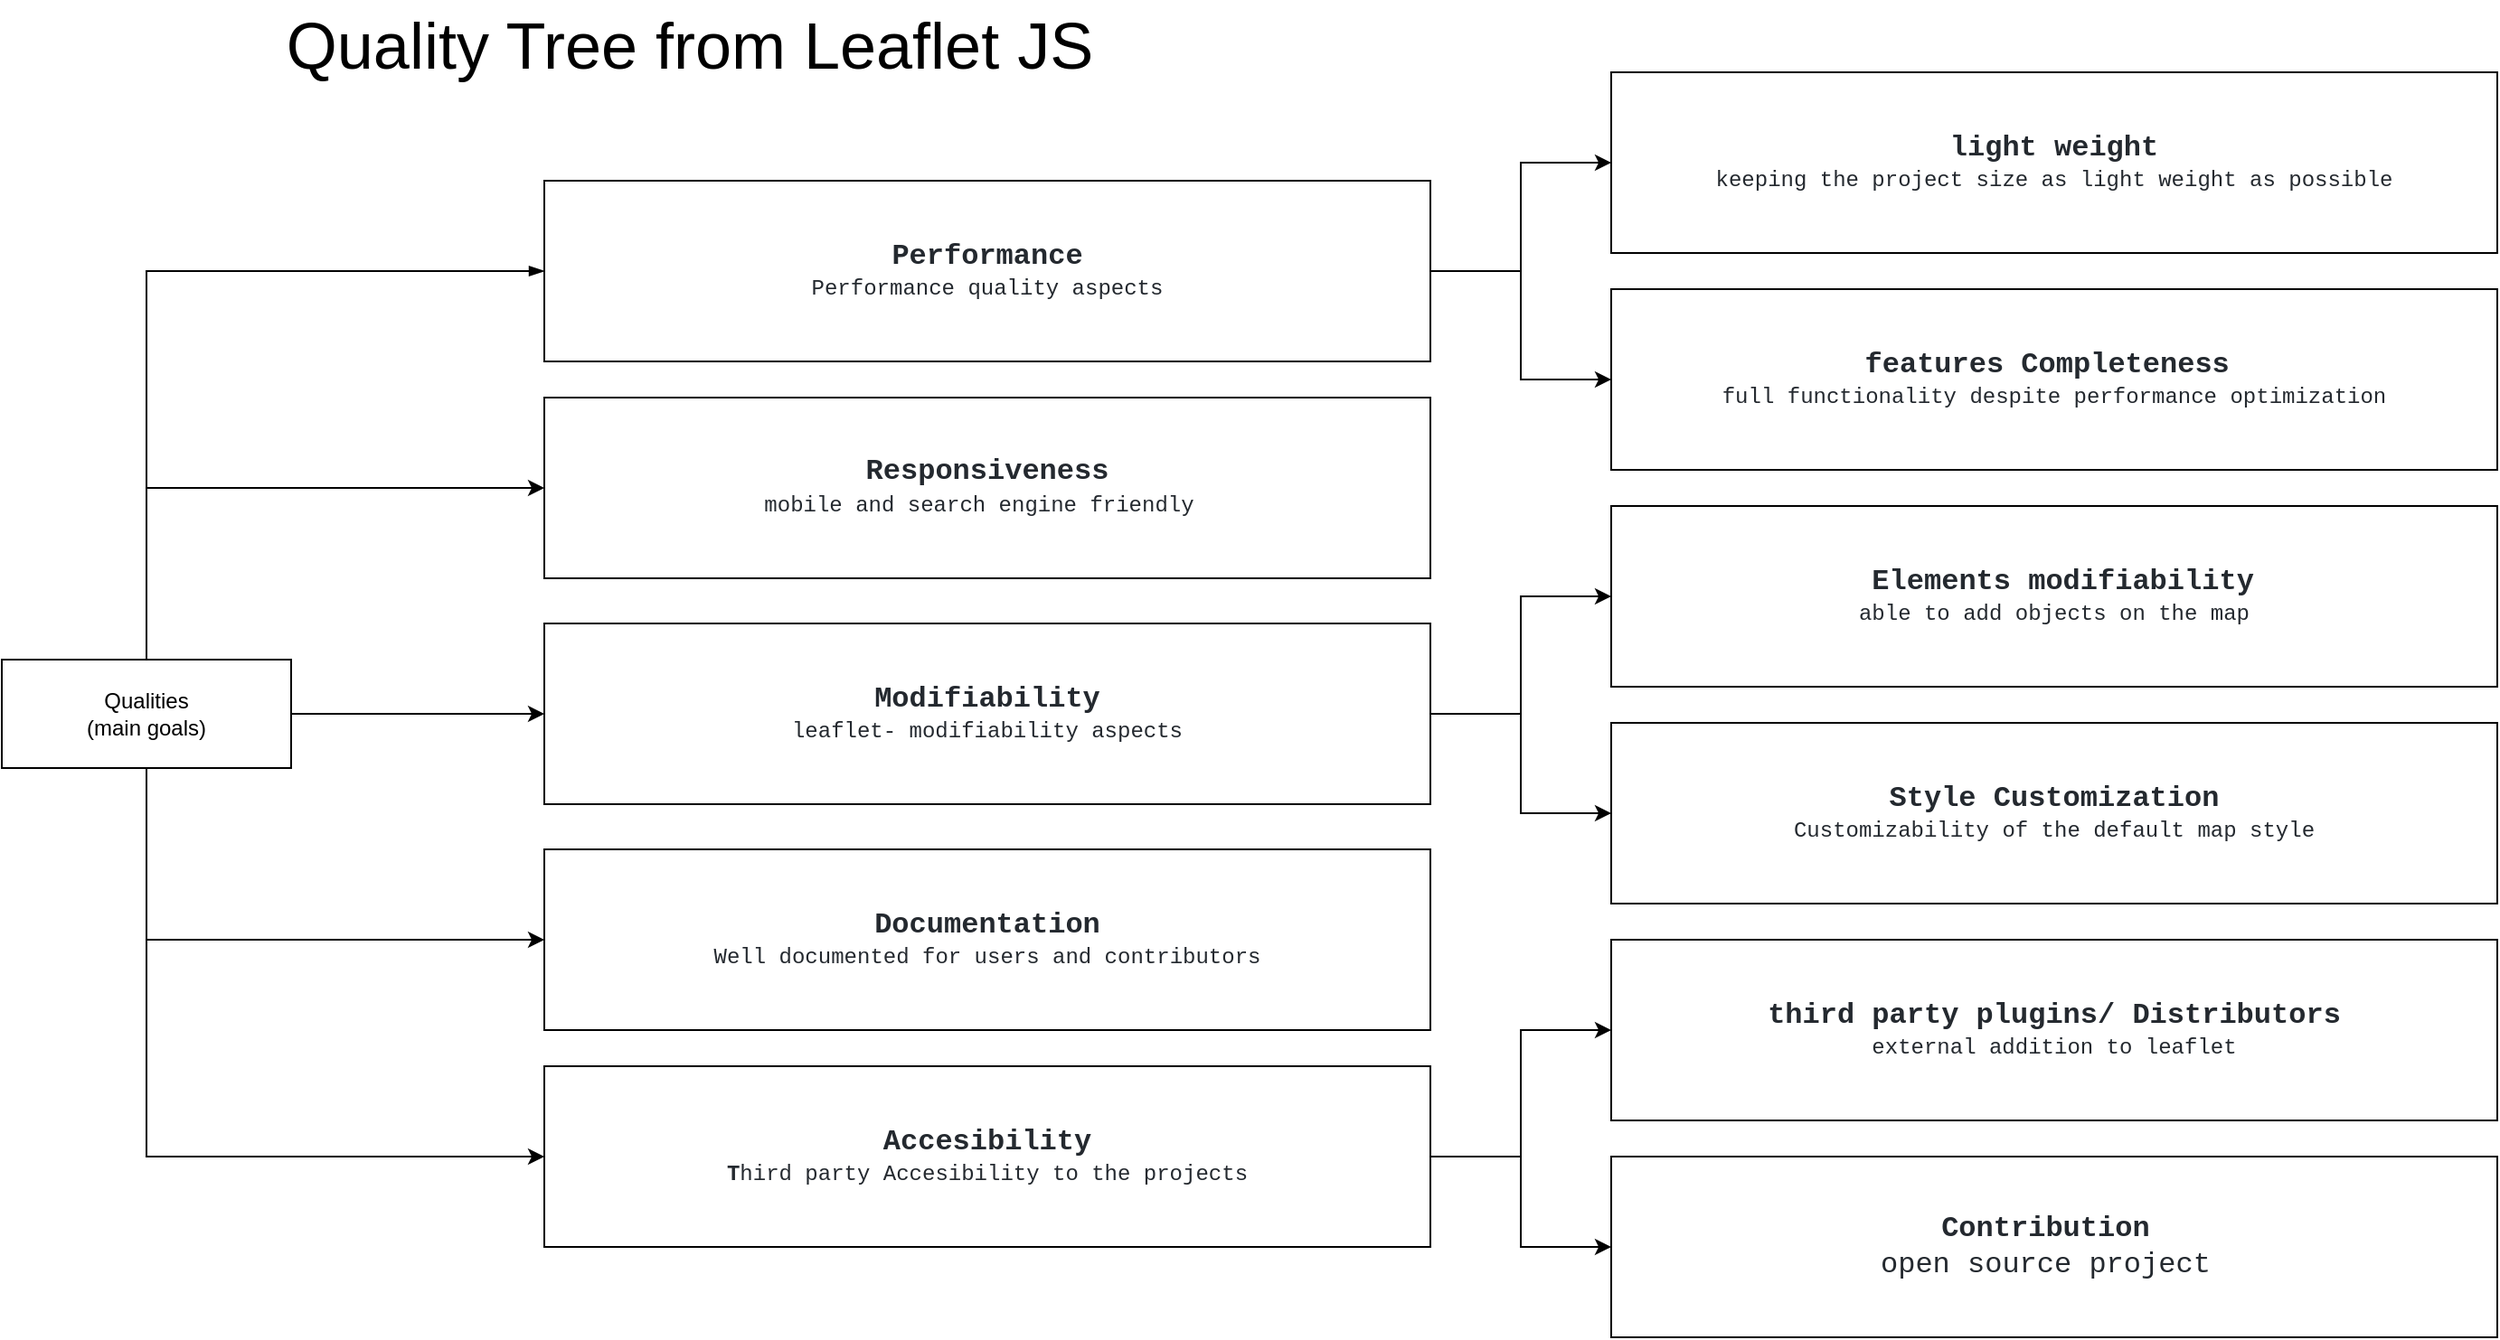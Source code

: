 <mxfile version="19.0.3" type="device"><diagram id="prtHgNgQTEPvFCAcTncT" name="Page-1"><mxGraphModel dx="1535" dy="962" grid="1" gridSize="10" guides="1" tooltips="1" connect="1" arrows="1" fold="1" page="1" pageScale="1" pageWidth="827" pageHeight="1169" math="0" shadow="0"><root><mxCell id="0"/><mxCell id="1" parent="0"/><mxCell id="dNxyNK7c78bLwvsdeMH5-15" value="" style="endArrow=blockThin;endFill=1;fontSize=11;edgeStyle=elbowEdgeStyle;elbow=vertical;rounded=0;exitX=0.5;exitY=0;exitDx=0;exitDy=0;entryX=0;entryY=0.5;entryDx=0;entryDy=0;" parent="1" source="Nb9B3yWlRVwf5LObC3p5-6" target="Nb9B3yWlRVwf5LObC3p5-7" edge="1"><mxGeometry relative="1" as="geometry"><mxPoint x="100" y="515" as="sourcePoint"/><mxPoint x="320" y="210" as="targetPoint"/><Array as="points"><mxPoint x="210" y="290"/><mxPoint x="270" y="210"/><mxPoint x="90" y="260"/><mxPoint x="130" y="210"/><mxPoint x="220" y="210"/></Array></mxGeometry></mxCell><mxCell id="Nb9B3yWlRVwf5LObC3p5-27" style="edgeStyle=orthogonalEdgeStyle;rounded=0;orthogonalLoop=1;jettySize=auto;html=1;fontSize=16;" edge="1" parent="1" source="Nb9B3yWlRVwf5LObC3p5-6" target="Nb9B3yWlRVwf5LObC3p5-10"><mxGeometry relative="1" as="geometry"><Array as="points"><mxPoint x="240" y="535"/><mxPoint x="240" y="535"/></Array></mxGeometry></mxCell><mxCell id="Nb9B3yWlRVwf5LObC3p5-36" style="edgeStyle=orthogonalEdgeStyle;rounded=0;orthogonalLoop=1;jettySize=auto;html=1;entryX=0;entryY=0.5;entryDx=0;entryDy=0;fontSize=12;" edge="1" parent="1" source="Nb9B3yWlRVwf5LObC3p5-6" target="Nb9B3yWlRVwf5LObC3p5-30"><mxGeometry relative="1" as="geometry"><Array as="points"><mxPoint x="100" y="780"/></Array></mxGeometry></mxCell><mxCell id="Nb9B3yWlRVwf5LObC3p5-37" style="edgeStyle=orthogonalEdgeStyle;rounded=0;orthogonalLoop=1;jettySize=auto;html=1;entryX=0;entryY=0.5;entryDx=0;entryDy=0;fontSize=12;" edge="1" parent="1" source="Nb9B3yWlRVwf5LObC3p5-6" target="Nb9B3yWlRVwf5LObC3p5-34"><mxGeometry relative="1" as="geometry"><Array as="points"><mxPoint x="100" y="660"/><mxPoint x="320" y="660"/></Array></mxGeometry></mxCell><mxCell id="Nb9B3yWlRVwf5LObC3p5-38" style="edgeStyle=orthogonalEdgeStyle;rounded=0;orthogonalLoop=1;jettySize=auto;html=1;entryX=0;entryY=0.5;entryDx=0;entryDy=0;fontSize=12;" edge="1" parent="1" source="Nb9B3yWlRVwf5LObC3p5-6" target="Nb9B3yWlRVwf5LObC3p5-22"><mxGeometry relative="1" as="geometry"><Array as="points"><mxPoint x="100" y="410"/></Array></mxGeometry></mxCell><mxCell id="Nb9B3yWlRVwf5LObC3p5-6" value="Qualities&lt;br&gt;(main goals)" style="rounded=0;whiteSpace=wrap;html=1;" vertex="1" parent="1"><mxGeometry x="20" y="505" width="160" height="60" as="geometry"/></mxCell><mxCell id="Nb9B3yWlRVwf5LObC3p5-18" style="edgeStyle=orthogonalEdgeStyle;rounded=0;orthogonalLoop=1;jettySize=auto;html=1;fontSize=36;entryX=0;entryY=0.5;entryDx=0;entryDy=0;" edge="1" parent="1" source="Nb9B3yWlRVwf5LObC3p5-7" target="Nb9B3yWlRVwf5LObC3p5-17"><mxGeometry relative="1" as="geometry"><Array as="points"><mxPoint x="860" y="290"/><mxPoint x="860" y="230"/></Array></mxGeometry></mxCell><mxCell id="Nb9B3yWlRVwf5LObC3p5-20" style="edgeStyle=orthogonalEdgeStyle;rounded=0;orthogonalLoop=1;jettySize=auto;html=1;fontSize=36;" edge="1" parent="1" source="Nb9B3yWlRVwf5LObC3p5-7" target="Nb9B3yWlRVwf5LObC3p5-19"><mxGeometry relative="1" as="geometry"/></mxCell><mxCell id="Nb9B3yWlRVwf5LObC3p5-7" value="&lt;span style=&quot;color: rgb(36, 41, 47); font-family: ui-monospace, SFMono-Regular, &amp;quot;SF Mono&amp;quot;, Menlo, Consolas, &amp;quot;Liberation Mono&amp;quot;, monospace; text-align: start; background-color: rgb(255, 255, 255);&quot;&gt;&lt;span style=&quot;font-weight: 700; font-size: 16px;&quot;&gt;Performance&lt;/span&gt;&lt;br&gt;&lt;font style=&quot;font-size: 12px;&quot;&gt;Performance quality aspects&lt;/font&gt;&lt;br&gt;&lt;/span&gt;" style="rounded=0;whiteSpace=wrap;html=1;" vertex="1" parent="1"><mxGeometry x="320" y="240" width="490" height="100" as="geometry"/></mxCell><mxCell id="Nb9B3yWlRVwf5LObC3p5-25" style="edgeStyle=orthogonalEdgeStyle;rounded=0;orthogonalLoop=1;jettySize=auto;html=1;entryX=0;entryY=0.5;entryDx=0;entryDy=0;fontSize=36;" edge="1" parent="1" source="Nb9B3yWlRVwf5LObC3p5-10" target="Nb9B3yWlRVwf5LObC3p5-23"><mxGeometry relative="1" as="geometry"/></mxCell><mxCell id="Nb9B3yWlRVwf5LObC3p5-26" style="edgeStyle=orthogonalEdgeStyle;rounded=0;orthogonalLoop=1;jettySize=auto;html=1;fontSize=16;" edge="1" parent="1" source="Nb9B3yWlRVwf5LObC3p5-10" target="Nb9B3yWlRVwf5LObC3p5-11"><mxGeometry relative="1" as="geometry"/></mxCell><mxCell id="Nb9B3yWlRVwf5LObC3p5-10" value="&lt;span style=&quot;color: rgb(36, 41, 47); font-family: ui-monospace, SFMono-Regular, &amp;quot;SF Mono&amp;quot;, Menlo, Consolas, &amp;quot;Liberation Mono&amp;quot;, monospace; text-align: start; background-color: rgb(255, 255, 255);&quot;&gt;&lt;b&gt;&lt;font style=&quot;font-size: 16px;&quot;&gt;Modifiability&lt;/font&gt;&lt;/b&gt;&lt;br&gt;leaflet- modifiability aspects&lt;br&gt;&lt;/span&gt;" style="rounded=0;whiteSpace=wrap;html=1;" vertex="1" parent="1"><mxGeometry x="320" y="485" width="490" height="100" as="geometry"/></mxCell><mxCell id="Nb9B3yWlRVwf5LObC3p5-11" value="&lt;span style=&quot;color: rgb(36, 41, 47); font-family: ui-monospace, SFMono-Regular, &amp;quot;SF Mono&amp;quot;, Menlo, Consolas, &amp;quot;Liberation Mono&amp;quot;, monospace; text-align: start; background-color: rgb(255, 255, 255); font-size: 16px;&quot;&gt;&lt;b&gt;&amp;nbsp;Elements modifiability&lt;/b&gt;&lt;br&gt;&lt;/span&gt;&lt;span style=&quot;color: rgb(36, 41, 47); font-family: ui-monospace, SFMono-Regular, &amp;quot;SF Mono&amp;quot;, Menlo, Consolas, &amp;quot;Liberation Mono&amp;quot;, monospace; text-align: start; background-color: rgb(255, 255, 255);&quot;&gt;&lt;font style=&quot;font-size: 12px;&quot;&gt;able to add objects on the map&lt;/font&gt;&lt;br&gt;&lt;/span&gt;" style="rounded=0;whiteSpace=wrap;html=1;" vertex="1" parent="1"><mxGeometry x="910" y="420" width="490" height="100" as="geometry"/></mxCell><mxCell id="Nb9B3yWlRVwf5LObC3p5-16" value="Quality Tree from Leaflet JS" style="text;html=1;align=center;verticalAlign=middle;resizable=0;points=[];autosize=1;strokeColor=none;fillColor=none;fontSize=36;" vertex="1" parent="1"><mxGeometry x="170" y="140" width="460" height="50" as="geometry"/></mxCell><mxCell id="Nb9B3yWlRVwf5LObC3p5-17" value="&lt;span style=&quot;color: rgb(36, 41, 47); font-family: ui-monospace, SFMono-Regular, &amp;quot;SF Mono&amp;quot;, Menlo, Consolas, &amp;quot;Liberation Mono&amp;quot;, monospace; text-align: start; background-color: rgb(255, 255, 255);&quot;&gt;&lt;b&gt;&lt;font style=&quot;font-size: 16px;&quot;&gt;light weight&lt;/font&gt;&lt;/b&gt;&lt;br&gt;keeping the project size as light weight as possible&lt;br&gt;&lt;/span&gt;" style="rounded=0;whiteSpace=wrap;html=1;" vertex="1" parent="1"><mxGeometry x="910" y="180" width="490" height="100" as="geometry"/></mxCell><mxCell id="Nb9B3yWlRVwf5LObC3p5-19" value="&lt;span style=&quot;color: rgb(36, 41, 47); font-family: ui-monospace, SFMono-Regular, &amp;quot;SF Mono&amp;quot;, Menlo, Consolas, &amp;quot;Liberation Mono&amp;quot;, monospace; font-weight: 700; text-align: start; background-color: rgb(255, 255, 255);&quot;&gt;&lt;font style=&quot;font-size: 16px;&quot;&gt;features Completeness&lt;/font&gt;&lt;span style=&quot;font-size: 13px;&quot;&gt;&amp;nbsp;&lt;/span&gt;&lt;br&gt;&lt;/span&gt;&lt;span style=&quot;color: rgb(36, 41, 47); font-family: ui-monospace, SFMono-Regular, &amp;quot;SF Mono&amp;quot;, Menlo, Consolas, &amp;quot;Liberation Mono&amp;quot;, monospace; text-align: start; background-color: rgb(255, 255, 255);&quot;&gt;full functionality&lt;/span&gt;&lt;span style=&quot;color: rgb(36, 41, 47); font-family: ui-monospace, SFMono-Regular, &amp;quot;SF Mono&amp;quot;, Menlo, Consolas, &amp;quot;Liberation Mono&amp;quot;, monospace; font-weight: 700; text-align: start; background-color: rgb(255, 255, 255);&quot;&gt;&amp;nbsp;&lt;/span&gt;&lt;span style=&quot;color: rgb(36, 41, 47); font-family: ui-monospace, SFMono-Regular, &amp;quot;SF Mono&amp;quot;, Menlo, Consolas, &amp;quot;Liberation Mono&amp;quot;, monospace; text-align: start; background-color: rgb(255, 255, 255);&quot;&gt;despite performance optimization&lt;/span&gt;" style="rounded=0;whiteSpace=wrap;html=1;" vertex="1" parent="1"><mxGeometry x="910" y="300" width="490" height="100" as="geometry"/></mxCell><mxCell id="Nb9B3yWlRVwf5LObC3p5-22" value="&lt;span style=&quot;color: rgb(36, 41, 47); font-family: ui-monospace, SFMono-Regular, &amp;quot;SF Mono&amp;quot;, Menlo, Consolas, &amp;quot;Liberation Mono&amp;quot;, monospace; text-align: start; background-color: rgb(255, 255, 255);&quot;&gt;&lt;font style=&quot;&quot;&gt;&lt;b style=&quot;&quot;&gt;&lt;font style=&quot;font-size: 16px;&quot;&gt;Responsiveness&lt;/font&gt;&lt;/b&gt;&lt;br&gt;&lt;font style=&quot;font-size: 12px;&quot;&gt;mobile and search engine friendly&lt;/font&gt;&lt;b style=&quot;font-size: 15px;&quot;&gt;&amp;nbsp;&lt;/b&gt;&lt;br&gt;&lt;/font&gt;&lt;/span&gt;" style="rounded=0;whiteSpace=wrap;html=1;" vertex="1" parent="1"><mxGeometry x="320" y="360" width="490" height="100" as="geometry"/></mxCell><mxCell id="Nb9B3yWlRVwf5LObC3p5-23" value="&lt;span style=&quot;color: rgb(36, 41, 47); font-family: ui-monospace, SFMono-Regular, &amp;quot;SF Mono&amp;quot;, Menlo, Consolas, &amp;quot;Liberation Mono&amp;quot;, monospace; text-align: start; background-color: rgb(255, 255, 255);&quot;&gt;&lt;font style=&quot;font-weight: 700; font-size: 16px;&quot;&gt;Style Customization&lt;/font&gt;&lt;br&gt;Customizability of the default map style&lt;br&gt;&lt;/span&gt;" style="rounded=0;whiteSpace=wrap;html=1;" vertex="1" parent="1"><mxGeometry x="910" y="540" width="490" height="100" as="geometry"/></mxCell><mxCell id="Nb9B3yWlRVwf5LObC3p5-29" value="&lt;span style=&quot;color: rgb(36, 41, 47); font-family: ui-monospace, SFMono-Regular, &amp;quot;SF Mono&amp;quot;, Menlo, Consolas, &amp;quot;Liberation Mono&amp;quot;, monospace; font-weight: 700; text-align: start; background-color: rgb(255, 255, 255);&quot;&gt;&lt;font style=&quot;font-size: 16px;&quot;&gt;third party plugins/ Distributors&lt;br&gt;&lt;/font&gt;&lt;/span&gt;&lt;span style=&quot;color: rgb(36, 41, 47); font-family: ui-monospace, SFMono-Regular, &amp;quot;SF Mono&amp;quot;, Menlo, Consolas, &amp;quot;Liberation Mono&amp;quot;, monospace; text-align: start; background-color: rgb(255, 255, 255);&quot;&gt;external addition to leaflet&lt;br&gt;&lt;/span&gt;" style="rounded=0;whiteSpace=wrap;html=1;" vertex="1" parent="1"><mxGeometry x="910" y="660" width="490" height="100" as="geometry"/></mxCell><mxCell id="Nb9B3yWlRVwf5LObC3p5-32" style="edgeStyle=orthogonalEdgeStyle;rounded=0;orthogonalLoop=1;jettySize=auto;html=1;entryX=0;entryY=0.5;entryDx=0;entryDy=0;fontSize=16;" edge="1" parent="1" source="Nb9B3yWlRVwf5LObC3p5-30" target="Nb9B3yWlRVwf5LObC3p5-29"><mxGeometry relative="1" as="geometry"/></mxCell><mxCell id="Nb9B3yWlRVwf5LObC3p5-33" style="edgeStyle=orthogonalEdgeStyle;rounded=0;orthogonalLoop=1;jettySize=auto;html=1;entryX=0;entryY=0.5;entryDx=0;entryDy=0;fontSize=16;" edge="1" parent="1" source="Nb9B3yWlRVwf5LObC3p5-30" target="Nb9B3yWlRVwf5LObC3p5-31"><mxGeometry relative="1" as="geometry"/></mxCell><mxCell id="Nb9B3yWlRVwf5LObC3p5-30" value="&lt;span style=&quot;color: rgb(36, 41, 47); font-family: ui-monospace, SFMono-Regular, &amp;quot;SF Mono&amp;quot;, Menlo, Consolas, &amp;quot;Liberation Mono&amp;quot;, monospace; font-size: 16px; font-weight: 700; text-align: start; background-color: rgb(255, 255, 255);&quot;&gt;Accesibility&lt;/span&gt;&lt;span style=&quot;color: rgb(36, 41, 47); font-family: ui-monospace, SFMono-Regular, &amp;quot;SF Mono&amp;quot;, Menlo, Consolas, &amp;quot;Liberation Mono&amp;quot;, monospace; font-weight: 700; text-align: start; background-color: rgb(255, 255, 255);&quot;&gt;&lt;br&gt;T&lt;/span&gt;&lt;span style=&quot;color: rgb(36, 41, 47); font-family: ui-monospace, SFMono-Regular, &amp;quot;SF Mono&amp;quot;, Menlo, Consolas, &amp;quot;Liberation Mono&amp;quot;, monospace; text-align: start; background-color: rgb(255, 255, 255);&quot;&gt;hird party Accesibility to the projects&lt;br&gt;&lt;/span&gt;" style="rounded=0;whiteSpace=wrap;html=1;" vertex="1" parent="1"><mxGeometry x="320" y="730" width="490" height="100" as="geometry"/></mxCell><mxCell id="Nb9B3yWlRVwf5LObC3p5-31" value="&lt;span style=&quot;color: rgb(36, 41, 47); font-family: ui-monospace, SFMono-Regular, &amp;quot;SF Mono&amp;quot;, Menlo, Consolas, &amp;quot;Liberation Mono&amp;quot;, monospace; text-align: start; background-color: rgb(255, 255, 255); font-size: 16px;&quot;&gt;&lt;b&gt;Contribution&amp;nbsp;&lt;/b&gt;&lt;br&gt;open source project&amp;nbsp;&lt;br&gt;&lt;/span&gt;" style="rounded=0;whiteSpace=wrap;html=1;" vertex="1" parent="1"><mxGeometry x="910" y="780" width="490" height="100" as="geometry"/></mxCell><mxCell id="Nb9B3yWlRVwf5LObC3p5-34" value="&lt;span style=&quot;color: rgb(36, 41, 47); font-family: ui-monospace, SFMono-Regular, &amp;quot;SF Mono&amp;quot;, Menlo, Consolas, &amp;quot;Liberation Mono&amp;quot;, monospace; font-weight: 700; text-align: start; background-color: rgb(255, 255, 255);&quot;&gt;&lt;font style=&quot;font-size: 16px;&quot;&gt;Documentation&lt;/font&gt;&lt;br&gt;&lt;/span&gt;&lt;span style=&quot;color: rgb(36, 41, 47); font-family: ui-monospace, SFMono-Regular, &amp;quot;SF Mono&amp;quot;, Menlo, Consolas, &amp;quot;Liberation Mono&amp;quot;, monospace; text-align: start; background-color: rgb(255, 255, 255);&quot;&gt;Well&lt;/span&gt;&lt;span style=&quot;color: rgb(36, 41, 47); font-family: ui-monospace, SFMono-Regular, &amp;quot;SF Mono&amp;quot;, Menlo, Consolas, &amp;quot;Liberation Mono&amp;quot;, monospace; font-weight: 700; text-align: start; background-color: rgb(255, 255, 255);&quot;&gt; &lt;/span&gt;&lt;span style=&quot;color: rgb(36, 41, 47); font-family: ui-monospace, SFMono-Regular, &amp;quot;SF Mono&amp;quot;, Menlo, Consolas, &amp;quot;Liberation Mono&amp;quot;, monospace; text-align: start; background-color: rgb(255, 255, 255);&quot;&gt;documented for users and contributors&lt;/span&gt;&lt;span style=&quot;color: rgb(36, 41, 47); font-family: ui-monospace, SFMono-Regular, &amp;quot;SF Mono&amp;quot;, Menlo, Consolas, &amp;quot;Liberation Mono&amp;quot;, monospace; font-weight: 700; text-align: start; background-color: rgb(255, 255, 255);&quot;&gt;&lt;br&gt;&lt;/span&gt;" style="rounded=0;whiteSpace=wrap;html=1;" vertex="1" parent="1"><mxGeometry x="320" y="610" width="490" height="100" as="geometry"/></mxCell></root></mxGraphModel></diagram></mxfile>